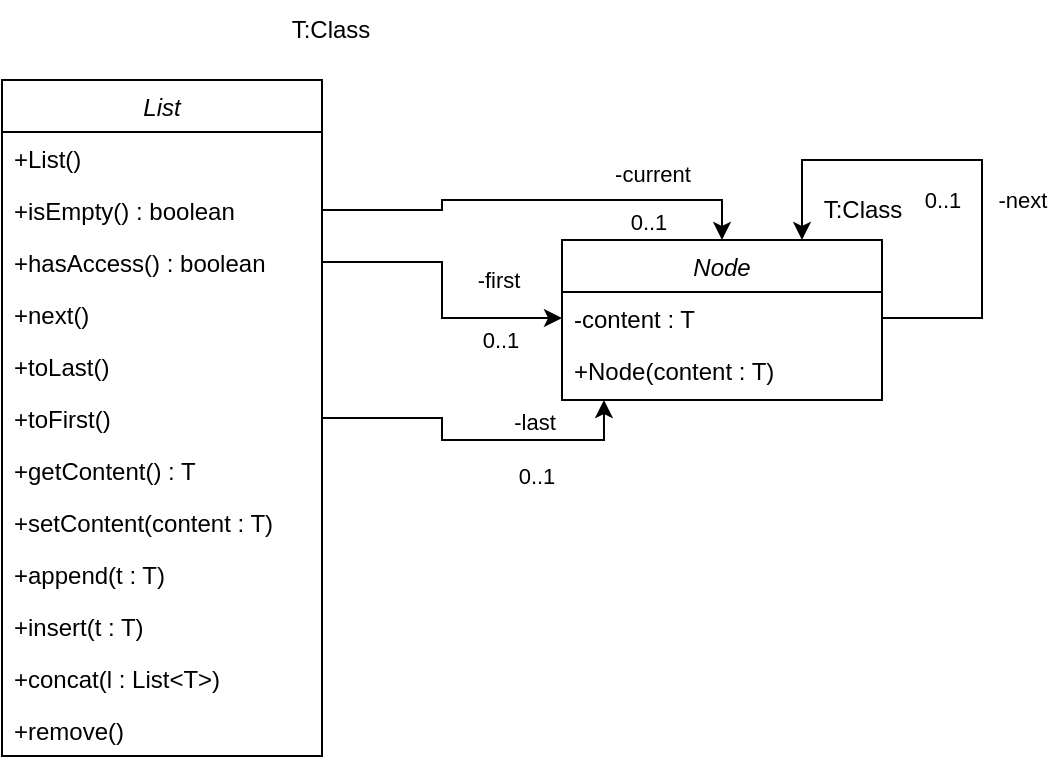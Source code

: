 <mxfile version="20.8.16" type="device"><diagram id="C5RBs43oDa-KdzZeNtuy" name="Page-1"><mxGraphModel dx="819" dy="478" grid="1" gridSize="10" guides="1" tooltips="1" connect="1" arrows="1" fold="1" page="1" pageScale="1" pageWidth="827" pageHeight="1169" math="0" shadow="0"><root><mxCell id="WIyWlLk6GJQsqaUBKTNV-0"/><mxCell id="WIyWlLk6GJQsqaUBKTNV-1" parent="WIyWlLk6GJQsqaUBKTNV-0"/><mxCell id="zkfFHV4jXpPFQw0GAbJ--0" value="List" style="swimlane;fontStyle=2;align=center;verticalAlign=top;childLayout=stackLayout;horizontal=1;startSize=26;horizontalStack=0;resizeParent=1;resizeLast=0;collapsible=1;marginBottom=0;rounded=0;shadow=0;strokeWidth=1;" parent="WIyWlLk6GJQsqaUBKTNV-1" vertex="1"><mxGeometry x="220" y="120" width="160" height="338" as="geometry"><mxRectangle x="230" y="140" width="160" height="26" as="alternateBounds"/></mxGeometry></mxCell><mxCell id="Bcw8L_c2YEoAGF0xPMRB-31" value="+List()" style="text;align=left;verticalAlign=top;spacingLeft=4;spacingRight=4;overflow=hidden;rotatable=0;points=[[0,0.5],[1,0.5]];portConstraint=eastwest;rounded=0;shadow=0;html=0;" parent="zkfFHV4jXpPFQw0GAbJ--0" vertex="1"><mxGeometry y="26" width="160" height="26" as="geometry"/></mxCell><mxCell id="zkfFHV4jXpPFQw0GAbJ--2" value="+isEmpty() : boolean" style="text;align=left;verticalAlign=top;spacingLeft=4;spacingRight=4;overflow=hidden;rotatable=0;points=[[0,0.5],[1,0.5]];portConstraint=eastwest;rounded=0;shadow=0;html=0;" parent="zkfFHV4jXpPFQw0GAbJ--0" vertex="1"><mxGeometry y="52" width="160" height="26" as="geometry"/></mxCell><mxCell id="zkfFHV4jXpPFQw0GAbJ--3" value="+hasAccess() : boolean" style="text;align=left;verticalAlign=top;spacingLeft=4;spacingRight=4;overflow=hidden;rotatable=0;points=[[0,0.5],[1,0.5]];portConstraint=eastwest;rounded=0;shadow=0;html=0;" parent="zkfFHV4jXpPFQw0GAbJ--0" vertex="1"><mxGeometry y="78" width="160" height="26" as="geometry"/></mxCell><mxCell id="Bcw8L_c2YEoAGF0xPMRB-8" value="+next()" style="text;align=left;verticalAlign=top;spacingLeft=4;spacingRight=4;overflow=hidden;rotatable=0;points=[[0,0.5],[1,0.5]];portConstraint=eastwest;rounded=0;shadow=0;html=0;" parent="zkfFHV4jXpPFQw0GAbJ--0" vertex="1"><mxGeometry y="104" width="160" height="26" as="geometry"/></mxCell><mxCell id="Bcw8L_c2YEoAGF0xPMRB-9" value="+toLast()" style="text;align=left;verticalAlign=top;spacingLeft=4;spacingRight=4;overflow=hidden;rotatable=0;points=[[0,0.5],[1,0.5]];portConstraint=eastwest;rounded=0;shadow=0;html=0;" parent="zkfFHV4jXpPFQw0GAbJ--0" vertex="1"><mxGeometry y="130" width="160" height="26" as="geometry"/></mxCell><mxCell id="Bcw8L_c2YEoAGF0xPMRB-10" value="+toFirst()" style="text;align=left;verticalAlign=top;spacingLeft=4;spacingRight=4;overflow=hidden;rotatable=0;points=[[0,0.5],[1,0.5]];portConstraint=eastwest;rounded=0;shadow=0;html=0;" parent="zkfFHV4jXpPFQw0GAbJ--0" vertex="1"><mxGeometry y="156" width="160" height="26" as="geometry"/></mxCell><mxCell id="Bcw8L_c2YEoAGF0xPMRB-11" value="+getContent() : T" style="text;align=left;verticalAlign=top;spacingLeft=4;spacingRight=4;overflow=hidden;rotatable=0;points=[[0,0.5],[1,0.5]];portConstraint=eastwest;rounded=0;shadow=0;html=0;" parent="zkfFHV4jXpPFQw0GAbJ--0" vertex="1"><mxGeometry y="182" width="160" height="26" as="geometry"/></mxCell><mxCell id="Bcw8L_c2YEoAGF0xPMRB-12" value="+setContent(content : T) " style="text;align=left;verticalAlign=top;spacingLeft=4;spacingRight=4;overflow=hidden;rotatable=0;points=[[0,0.5],[1,0.5]];portConstraint=eastwest;rounded=0;shadow=0;html=0;" parent="zkfFHV4jXpPFQw0GAbJ--0" vertex="1"><mxGeometry y="208" width="160" height="26" as="geometry"/></mxCell><mxCell id="Bcw8L_c2YEoAGF0xPMRB-13" value="+append(t : T)" style="text;align=left;verticalAlign=top;spacingLeft=4;spacingRight=4;overflow=hidden;rotatable=0;points=[[0,0.5],[1,0.5]];portConstraint=eastwest;rounded=0;shadow=0;html=0;" parent="zkfFHV4jXpPFQw0GAbJ--0" vertex="1"><mxGeometry y="234" width="160" height="26" as="geometry"/></mxCell><mxCell id="Bcw8L_c2YEoAGF0xPMRB-14" value="+insert(t : T)" style="text;align=left;verticalAlign=top;spacingLeft=4;spacingRight=4;overflow=hidden;rotatable=0;points=[[0,0.5],[1,0.5]];portConstraint=eastwest;rounded=0;shadow=0;html=0;" parent="zkfFHV4jXpPFQw0GAbJ--0" vertex="1"><mxGeometry y="260" width="160" height="26" as="geometry"/></mxCell><mxCell id="Bcw8L_c2YEoAGF0xPMRB-15" value="+concat(l : List&lt;T&gt;)" style="text;align=left;verticalAlign=top;spacingLeft=4;spacingRight=4;overflow=hidden;rotatable=0;points=[[0,0.5],[1,0.5]];portConstraint=eastwest;rounded=0;shadow=0;html=0;" parent="zkfFHV4jXpPFQw0GAbJ--0" vertex="1"><mxGeometry y="286" width="160" height="26" as="geometry"/></mxCell><mxCell id="Bcw8L_c2YEoAGF0xPMRB-16" value="+remove()" style="text;align=left;verticalAlign=top;spacingLeft=4;spacingRight=4;overflow=hidden;rotatable=0;points=[[0,0.5],[1,0.5]];portConstraint=eastwest;rounded=0;shadow=0;html=0;" parent="zkfFHV4jXpPFQw0GAbJ--0" vertex="1"><mxGeometry y="312" width="160" height="26" as="geometry"/></mxCell><mxCell id="Bcw8L_c2YEoAGF0xPMRB-0" value="Node" style="swimlane;fontStyle=2;align=center;verticalAlign=top;childLayout=stackLayout;horizontal=1;startSize=26;horizontalStack=0;resizeParent=1;resizeLast=0;collapsible=1;marginBottom=0;rounded=0;shadow=0;strokeWidth=1;" parent="WIyWlLk6GJQsqaUBKTNV-1" vertex="1"><mxGeometry x="500" y="200" width="160" height="80" as="geometry"><mxRectangle x="230" y="140" width="160" height="26" as="alternateBounds"/></mxGeometry></mxCell><mxCell id="Bcw8L_c2YEoAGF0xPMRB-25" style="edgeStyle=orthogonalEdgeStyle;rounded=0;orthogonalLoop=1;jettySize=auto;html=1;exitX=1;exitY=0.5;exitDx=0;exitDy=0;entryX=0.75;entryY=0;entryDx=0;entryDy=0;" parent="Bcw8L_c2YEoAGF0xPMRB-0" source="Bcw8L_c2YEoAGF0xPMRB-2" target="Bcw8L_c2YEoAGF0xPMRB-0" edge="1"><mxGeometry relative="1" as="geometry"><Array as="points"><mxPoint x="210" y="39"/><mxPoint x="210" y="-40"/><mxPoint x="120" y="-40"/></Array></mxGeometry></mxCell><mxCell id="Bcw8L_c2YEoAGF0xPMRB-26" value="-next" style="edgeLabel;html=1;align=center;verticalAlign=middle;resizable=0;points=[];" parent="Bcw8L_c2YEoAGF0xPMRB-25" vertex="1" connectable="0"><mxGeometry x="-0.157" y="-1" relative="1" as="geometry"><mxPoint x="19" as="offset"/></mxGeometry></mxCell><mxCell id="Bcw8L_c2YEoAGF0xPMRB-27" value="0..1" style="edgeLabel;html=1;align=center;verticalAlign=middle;resizable=0;points=[];" parent="Bcw8L_c2YEoAGF0xPMRB-25" vertex="1" connectable="0"><mxGeometry x="-0.131" y="-1" relative="1" as="geometry"><mxPoint x="-21" y="3" as="offset"/></mxGeometry></mxCell><mxCell id="Bcw8L_c2YEoAGF0xPMRB-2" value="-content : T" style="text;align=left;verticalAlign=top;spacingLeft=4;spacingRight=4;overflow=hidden;rotatable=0;points=[[0,0.5],[1,0.5]];portConstraint=eastwest;rounded=0;shadow=0;html=0;" parent="Bcw8L_c2YEoAGF0xPMRB-0" vertex="1"><mxGeometry y="26" width="160" height="26" as="geometry"/></mxCell><mxCell id="Bcw8L_c2YEoAGF0xPMRB-30" value="+Node(content : T)" style="text;align=left;verticalAlign=top;spacingLeft=4;spacingRight=4;overflow=hidden;rotatable=0;points=[[0,0.5],[1,0.5]];portConstraint=eastwest;rounded=0;shadow=0;html=0;" parent="Bcw8L_c2YEoAGF0xPMRB-0" vertex="1"><mxGeometry y="52" width="160" height="28" as="geometry"/></mxCell><mxCell id="Bcw8L_c2YEoAGF0xPMRB-5" style="edgeStyle=orthogonalEdgeStyle;rounded=0;orthogonalLoop=1;jettySize=auto;html=1;exitX=1;exitY=0.5;exitDx=0;exitDy=0;entryX=0;entryY=0.5;entryDx=0;entryDy=0;" parent="WIyWlLk6GJQsqaUBKTNV-1" source="zkfFHV4jXpPFQw0GAbJ--3" target="Bcw8L_c2YEoAGF0xPMRB-2" edge="1"><mxGeometry relative="1" as="geometry"/></mxCell><mxCell id="Bcw8L_c2YEoAGF0xPMRB-6" value="-first" style="edgeLabel;html=1;align=center;verticalAlign=middle;resizable=0;points=[];" parent="Bcw8L_c2YEoAGF0xPMRB-5" vertex="1" connectable="0"><mxGeometry x="0.367" y="-2" relative="1" as="geometry"><mxPoint x="15" y="-21" as="offset"/></mxGeometry></mxCell><mxCell id="Bcw8L_c2YEoAGF0xPMRB-18" value="0..1" style="edgeLabel;html=1;align=center;verticalAlign=middle;resizable=0;points=[];" parent="Bcw8L_c2YEoAGF0xPMRB-5" vertex="1" connectable="0"><mxGeometry x="0.397" y="-1" relative="1" as="geometry"><mxPoint x="13" y="10" as="offset"/></mxGeometry></mxCell><mxCell id="Bcw8L_c2YEoAGF0xPMRB-19" style="edgeStyle=orthogonalEdgeStyle;rounded=0;orthogonalLoop=1;jettySize=auto;html=1;exitX=1;exitY=0.5;exitDx=0;exitDy=0;entryX=0.131;entryY=1;entryDx=0;entryDy=0;entryPerimeter=0;" parent="WIyWlLk6GJQsqaUBKTNV-1" source="Bcw8L_c2YEoAGF0xPMRB-10" target="Bcw8L_c2YEoAGF0xPMRB-30" edge="1"><mxGeometry relative="1" as="geometry"/></mxCell><mxCell id="Bcw8L_c2YEoAGF0xPMRB-20" value="-last" style="edgeLabel;html=1;align=center;verticalAlign=middle;resizable=0;points=[];" parent="Bcw8L_c2YEoAGF0xPMRB-19" vertex="1" connectable="0"><mxGeometry x="0.533" relative="1" as="geometry"><mxPoint x="-15" y="-9" as="offset"/></mxGeometry></mxCell><mxCell id="Bcw8L_c2YEoAGF0xPMRB-21" value="0..1" style="edgeLabel;html=1;align=center;verticalAlign=middle;resizable=0;points=[];" parent="Bcw8L_c2YEoAGF0xPMRB-19" vertex="1" connectable="0"><mxGeometry x="0.367" y="-3" relative="1" as="geometry"><mxPoint y="15" as="offset"/></mxGeometry></mxCell><mxCell id="Bcw8L_c2YEoAGF0xPMRB-22" style="edgeStyle=orthogonalEdgeStyle;rounded=0;orthogonalLoop=1;jettySize=auto;html=1;exitX=1;exitY=0.5;exitDx=0;exitDy=0;entryX=0.5;entryY=0;entryDx=0;entryDy=0;" parent="WIyWlLk6GJQsqaUBKTNV-1" source="zkfFHV4jXpPFQw0GAbJ--2" target="Bcw8L_c2YEoAGF0xPMRB-0" edge="1"><mxGeometry relative="1" as="geometry"/></mxCell><mxCell id="Bcw8L_c2YEoAGF0xPMRB-23" value="-current" style="edgeLabel;html=1;align=center;verticalAlign=middle;resizable=0;points=[];" parent="Bcw8L_c2YEoAGF0xPMRB-22" vertex="1" connectable="0"><mxGeometry x="0.259" y="3" relative="1" as="geometry"><mxPoint x="28" y="-10" as="offset"/></mxGeometry></mxCell><mxCell id="Bcw8L_c2YEoAGF0xPMRB-24" value="0..1" style="edgeLabel;html=1;align=center;verticalAlign=middle;resizable=0;points=[];" parent="Bcw8L_c2YEoAGF0xPMRB-22" vertex="1" connectable="0"><mxGeometry x="0.476" y="-2" relative="1" as="geometry"><mxPoint x="2" y="9" as="offset"/></mxGeometry></mxCell><mxCell id="Bcw8L_c2YEoAGF0xPMRB-29" value="T:Class" style="text;html=1;align=center;verticalAlign=middle;resizable=0;points=[];autosize=1;strokeColor=none;fillColor=none;" parent="WIyWlLk6GJQsqaUBKTNV-1" vertex="1"><mxGeometry x="620" y="170" width="60" height="30" as="geometry"/></mxCell><mxCell id="jpkNpNODgWTSCxtFu0AR-0" value="T:Class" style="text;html=1;align=center;verticalAlign=middle;resizable=0;points=[];autosize=1;strokeColor=none;fillColor=none;" vertex="1" parent="WIyWlLk6GJQsqaUBKTNV-1"><mxGeometry x="354" y="80" width="60" height="30" as="geometry"/></mxCell></root></mxGraphModel></diagram></mxfile>